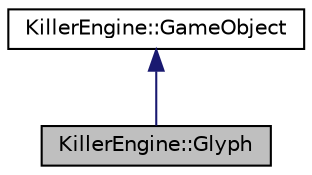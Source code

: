 digraph "KillerEngine::Glyph"
{
  edge [fontname="Helvetica",fontsize="10",labelfontname="Helvetica",labelfontsize="10"];
  node [fontname="Helvetica",fontsize="10",shape=record];
  Node0 [label="KillerEngine::Glyph",height=0.2,width=0.4,color="black", fillcolor="grey75", style="filled", fontcolor="black"];
  Node1 -> Node0 [dir="back",color="midnightblue",fontsize="10",style="solid",fontname="Helvetica"];
  Node1 [label="KillerEngine::GameObject",height=0.2,width=0.4,color="black", fillcolor="white", style="filled",URL="$class_killer_engine_1_1_game_object.html"];
}
